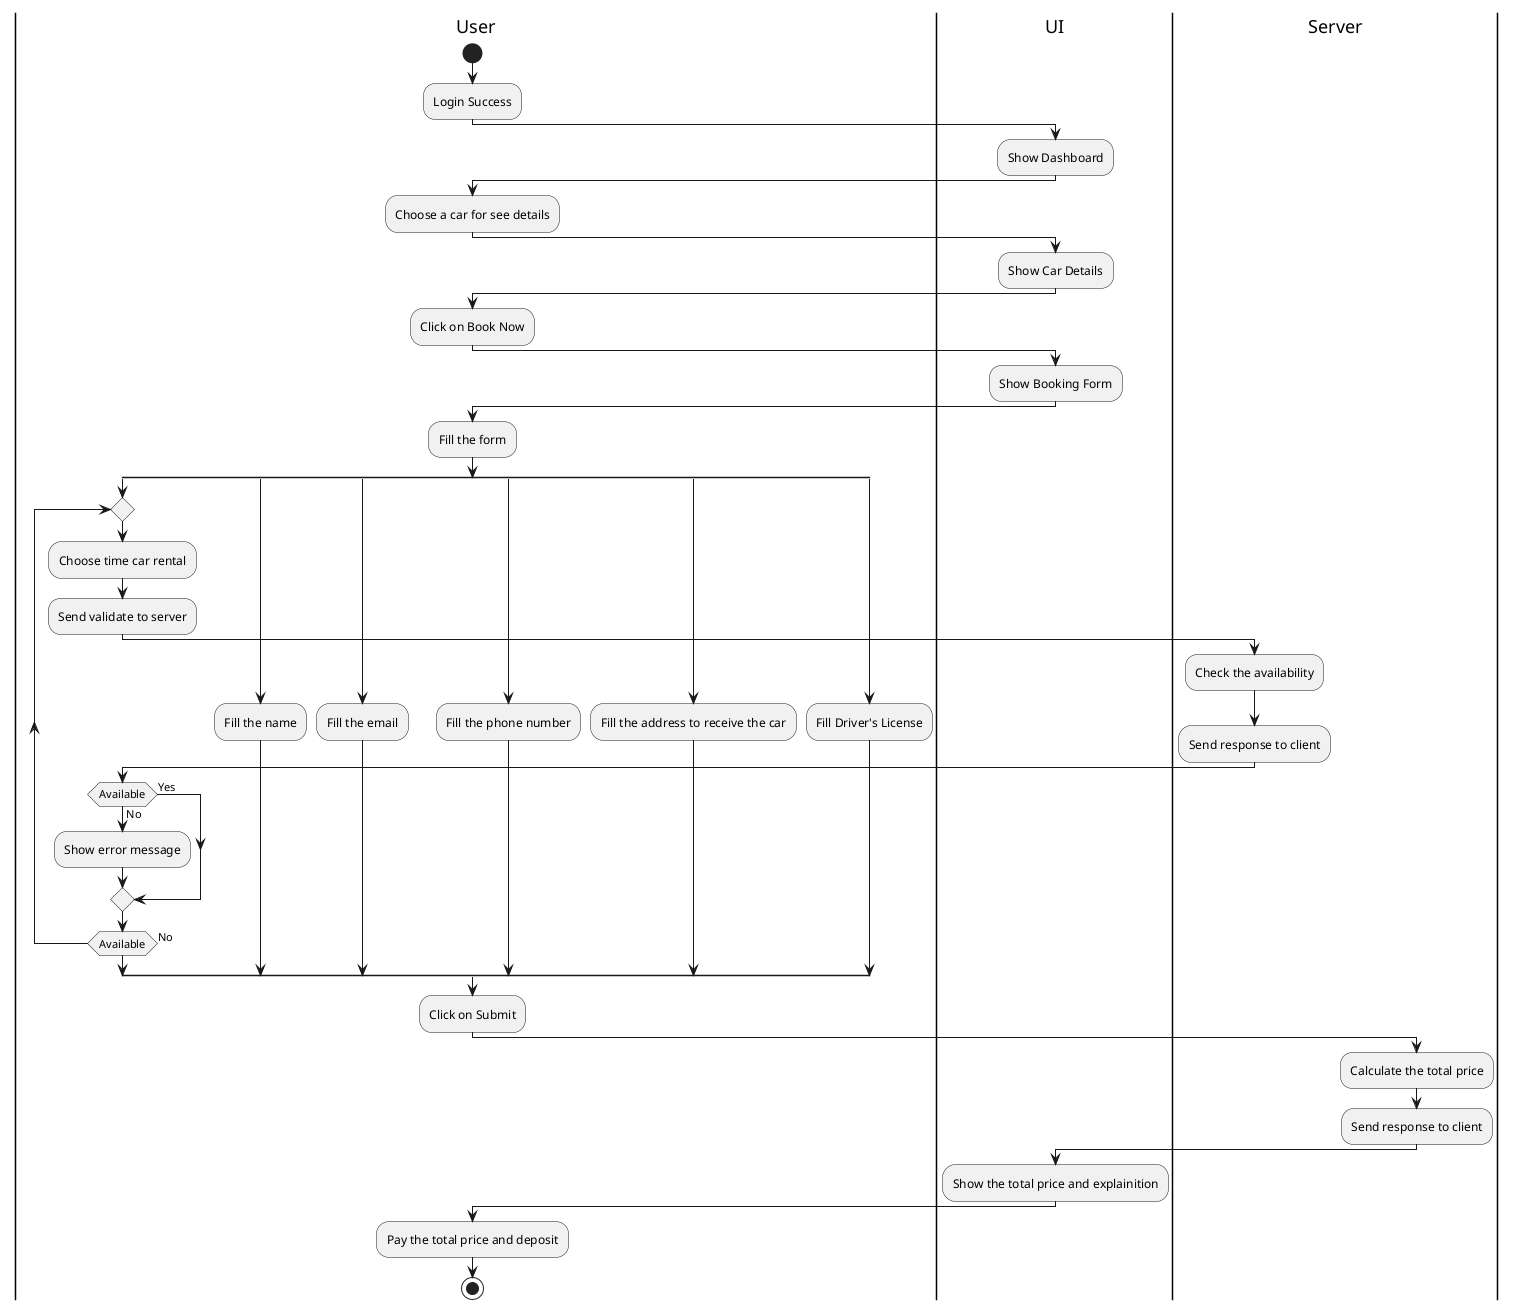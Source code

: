 @startuml
'https://plantuml.com/activity-diagram-beta

|User|
start
    :Login Success;
|UI|
    :Show Dashboard;
|User|
    :Choose a car for see details;
|UI|
    :Show Car Details;
|User|
    :Click on Book Now;
|UI|
    :Show Booking Form;
|User|
    :Fill the form;
    split
        repeat
        :Choose time car rental;
        :Send validate to server;
|Server|
        :Check the availability;
        :Send response to client;
|User|
        if (Available) then (Yes)
        else (No)
            :Show error message;
        endif
        repeat while (Available) is (No)
    split again
        :Fill the name;
    split again
        :Fill the email;
    split again
        :Fill the phone number;
    split again
        :Fill the address to receive the car;
    split again
        :Fill Driver's License;
    end split
    :Click on Submit;
|Server|
    :Calculate the total price;
    :Send response to client;
|UI|
    :Show the total price and explainition;
|User|
    :Pay the total price and deposit;
stop

@enduml

